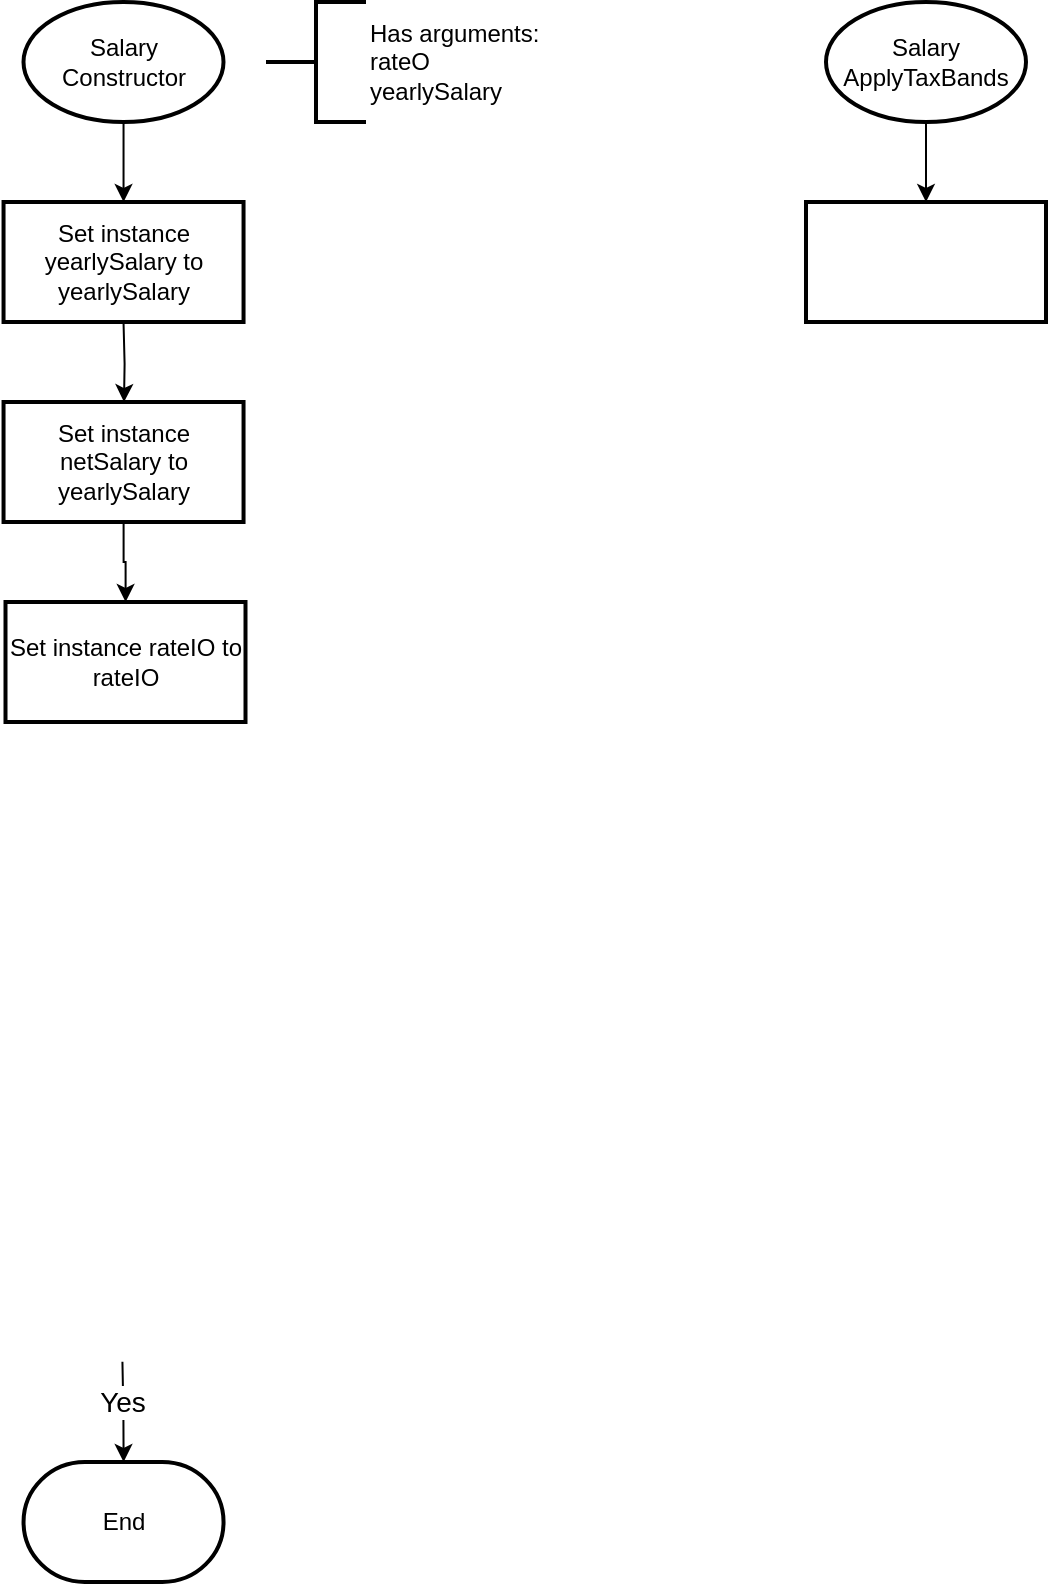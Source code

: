 <mxfile version="22.1.3" type="device">
  <diagram id="C5RBs43oDa-KdzZeNtuy" name="Page-1">
    <mxGraphModel dx="1803" dy="993" grid="1" gridSize="10" guides="1" tooltips="1" connect="1" arrows="1" fold="1" page="1" pageScale="1" pageWidth="827" pageHeight="1169" math="0" shadow="0">
      <root>
        <mxCell id="WIyWlLk6GJQsqaUBKTNV-0" />
        <mxCell id="WIyWlLk6GJQsqaUBKTNV-1" parent="WIyWlLk6GJQsqaUBKTNV-0" />
        <mxCell id="mpqSTVg95uEtOj9_YGUE-0" value="" style="edgeStyle=orthogonalEdgeStyle;rounded=0;orthogonalLoop=1;jettySize=auto;html=1;entryX=0.5;entryY=0;entryDx=0;entryDy=0;" edge="1" parent="WIyWlLk6GJQsqaUBKTNV-1" source="mpqSTVg95uEtOj9_YGUE-1" target="mpqSTVg95uEtOj9_YGUE-52">
          <mxGeometry relative="1" as="geometry">
            <mxPoint x="148.755" y="120" as="targetPoint" />
          </mxGeometry>
        </mxCell>
        <mxCell id="mpqSTVg95uEtOj9_YGUE-1" value="Salary&lt;br&gt;Constructor" style="strokeWidth=2;html=1;shape=mxgraph.flowchart.start_1;whiteSpace=wrap;" vertex="1" parent="WIyWlLk6GJQsqaUBKTNV-1">
          <mxGeometry x="98.75" y="30" width="100" height="60" as="geometry" />
        </mxCell>
        <mxCell id="mpqSTVg95uEtOj9_YGUE-4" value="Has arguments:&lt;br&gt; rateO&lt;br&gt;yearlySalary" style="strokeWidth=2;html=1;shape=mxgraph.flowchart.annotation_2;align=left;labelPosition=right;pointerEvents=1;" vertex="1" parent="WIyWlLk6GJQsqaUBKTNV-1">
          <mxGeometry x="220" y="30" width="50" height="60" as="geometry" />
        </mxCell>
        <mxCell id="mpqSTVg95uEtOj9_YGUE-7" value="" style="edgeStyle=orthogonalEdgeStyle;rounded=0;orthogonalLoop=1;jettySize=auto;html=1;" edge="1" parent="WIyWlLk6GJQsqaUBKTNV-1" target="mpqSTVg95uEtOj9_YGUE-20">
          <mxGeometry relative="1" as="geometry">
            <mxPoint x="148.217" y="709.924" as="sourcePoint" />
          </mxGeometry>
        </mxCell>
        <mxCell id="mpqSTVg95uEtOj9_YGUE-8" value="&lt;font style=&quot;font-size: 14px;&quot;&gt;Yes&lt;/font&gt;" style="edgeLabel;html=1;align=center;verticalAlign=middle;resizable=0;points=[];" vertex="1" connectable="0" parent="mpqSTVg95uEtOj9_YGUE-7">
          <mxGeometry x="-0.222" y="-1" relative="1" as="geometry">
            <mxPoint as="offset" />
          </mxGeometry>
        </mxCell>
        <mxCell id="mpqSTVg95uEtOj9_YGUE-20" value="End" style="strokeWidth=2;html=1;shape=mxgraph.flowchart.terminator;whiteSpace=wrap;" vertex="1" parent="WIyWlLk6GJQsqaUBKTNV-1">
          <mxGeometry x="98.77" y="760" width="100" height="60" as="geometry" />
        </mxCell>
        <mxCell id="mpqSTVg95uEtOj9_YGUE-45" value="" style="edgeStyle=orthogonalEdgeStyle;rounded=0;orthogonalLoop=1;jettySize=auto;html=1;" edge="1" parent="WIyWlLk6GJQsqaUBKTNV-1">
          <mxGeometry relative="1" as="geometry">
            <mxPoint x="148.762" y="190" as="sourcePoint" />
            <mxPoint x="149" y="230" as="targetPoint" />
          </mxGeometry>
        </mxCell>
        <mxCell id="mpqSTVg95uEtOj9_YGUE-59" value="" style="edgeStyle=orthogonalEdgeStyle;rounded=0;orthogonalLoop=1;jettySize=auto;html=1;" edge="1" parent="WIyWlLk6GJQsqaUBKTNV-1" source="mpqSTVg95uEtOj9_YGUE-51" target="mpqSTVg95uEtOj9_YGUE-58">
          <mxGeometry relative="1" as="geometry" />
        </mxCell>
        <mxCell id="mpqSTVg95uEtOj9_YGUE-51" value="Set instance netSalary to yearlySalary" style="whiteSpace=wrap;html=1;strokeWidth=2;" vertex="1" parent="WIyWlLk6GJQsqaUBKTNV-1">
          <mxGeometry x="88.77" y="230" width="120" height="60" as="geometry" />
        </mxCell>
        <mxCell id="mpqSTVg95uEtOj9_YGUE-52" value="Set instance yearlySalary to yearlySalary" style="whiteSpace=wrap;html=1;strokeWidth=2;" vertex="1" parent="WIyWlLk6GJQsqaUBKTNV-1">
          <mxGeometry x="88.77" y="130" width="120" height="60" as="geometry" />
        </mxCell>
        <mxCell id="mpqSTVg95uEtOj9_YGUE-58" value="Set instance rateIO to rateIO" style="whiteSpace=wrap;html=1;strokeWidth=2;" vertex="1" parent="WIyWlLk6GJQsqaUBKTNV-1">
          <mxGeometry x="89.75" y="330" width="120" height="60" as="geometry" />
        </mxCell>
        <mxCell id="mpqSTVg95uEtOj9_YGUE-62" value="" style="edgeStyle=orthogonalEdgeStyle;rounded=0;orthogonalLoop=1;jettySize=auto;html=1;" edge="1" parent="WIyWlLk6GJQsqaUBKTNV-1" source="mpqSTVg95uEtOj9_YGUE-60" target="mpqSTVg95uEtOj9_YGUE-61">
          <mxGeometry relative="1" as="geometry" />
        </mxCell>
        <mxCell id="mpqSTVg95uEtOj9_YGUE-60" value="Salary&lt;br&gt;ApplyTaxBands" style="strokeWidth=2;html=1;shape=mxgraph.flowchart.start_1;whiteSpace=wrap;" vertex="1" parent="WIyWlLk6GJQsqaUBKTNV-1">
          <mxGeometry x="500" y="30" width="100" height="60" as="geometry" />
        </mxCell>
        <mxCell id="mpqSTVg95uEtOj9_YGUE-61" value="" style="whiteSpace=wrap;html=1;strokeWidth=2;" vertex="1" parent="WIyWlLk6GJQsqaUBKTNV-1">
          <mxGeometry x="490" y="130" width="120" height="60" as="geometry" />
        </mxCell>
      </root>
    </mxGraphModel>
  </diagram>
</mxfile>
